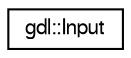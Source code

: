 digraph "Graphical Class Hierarchy"
{
  edge [fontname="FreeSans",fontsize="10",labelfontname="FreeSans",labelfontsize="10"];
  node [fontname="FreeSans",fontsize="10",shape=record];
  rankdir="LR";
  Node1 [label="gdl::Input",height=0.2,width=0.4,color="black", fillcolor="white", style="filled",URL="$d8/dc9/classgdl_1_1_input.html"];
}

